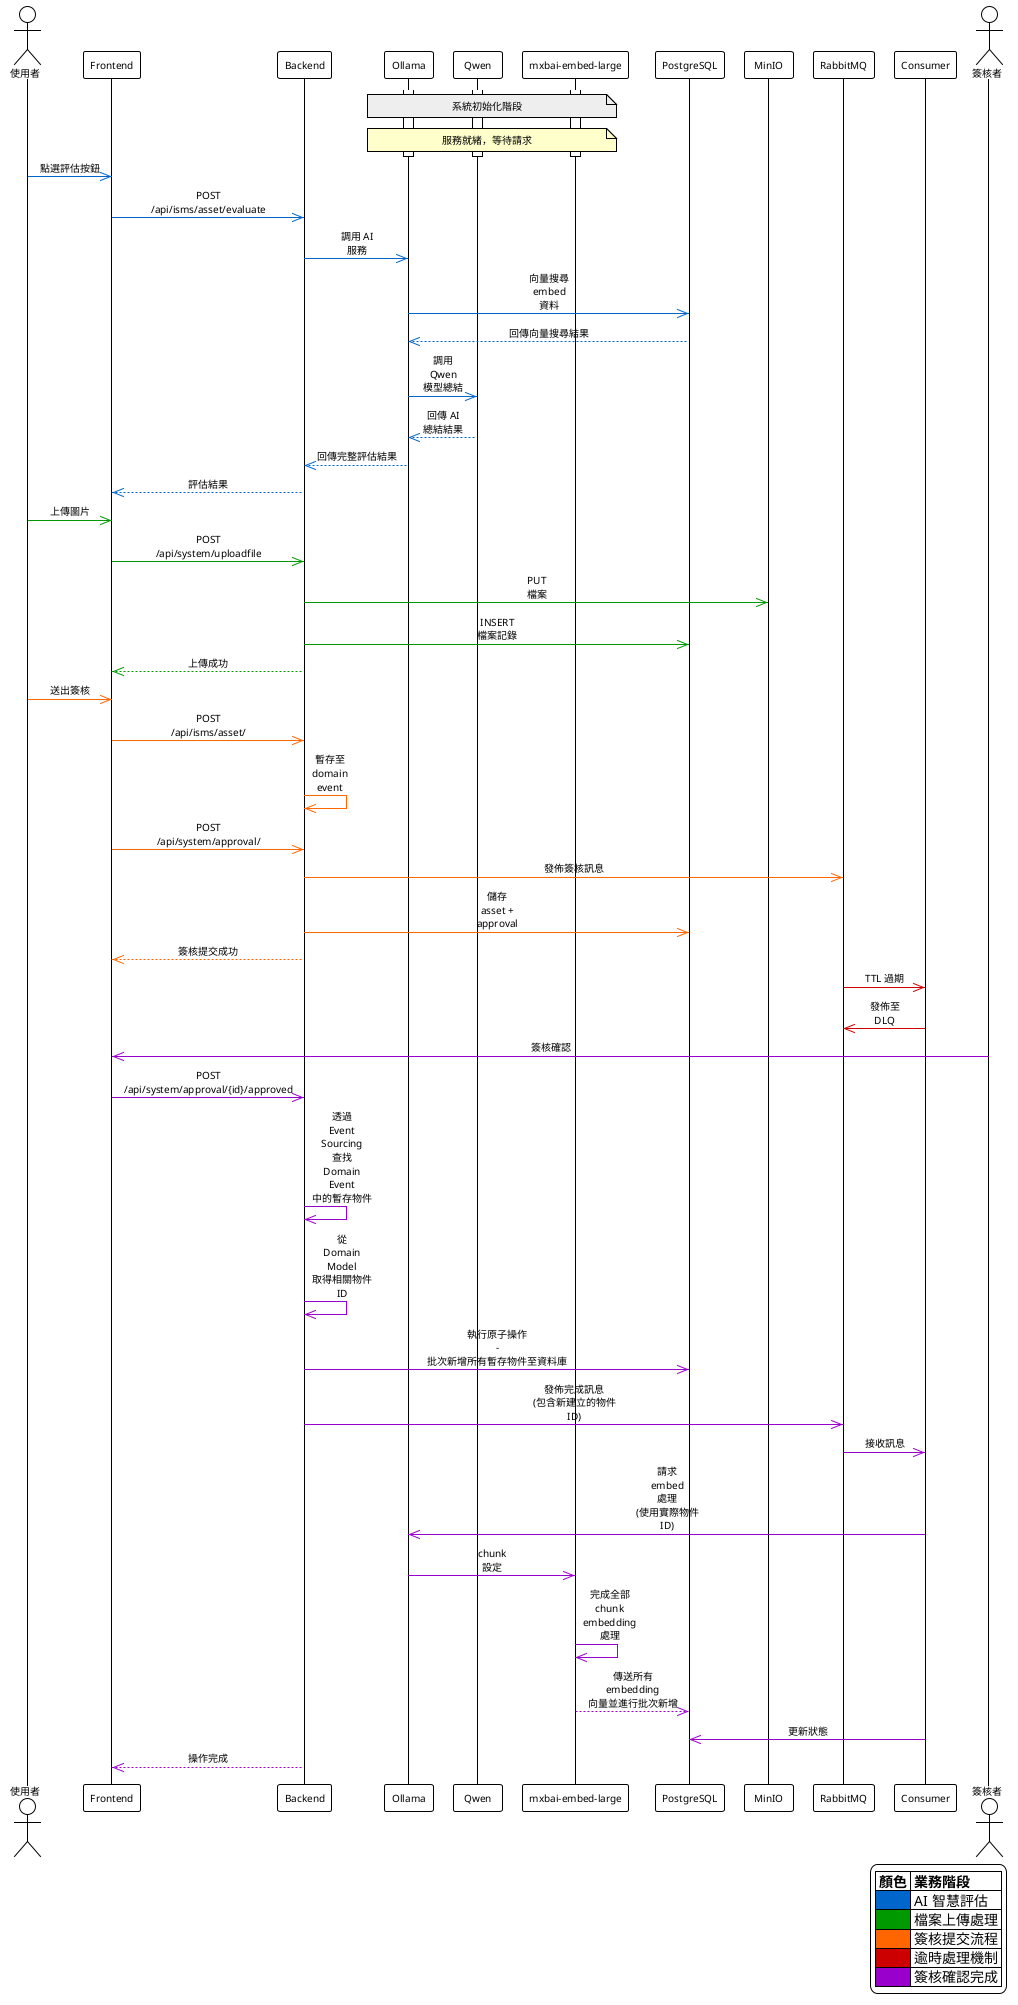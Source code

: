 @startuml
!theme plain
skinparam sequenceMessageAlign center
skinparam maxMessageSize 40
skinparam ParticipantPadding 5
skinparam BoxPadding 3
skinparam minClassWidth 35
skinparam ArrowFontSize 10
skinparam ParticipantFontSize 11
skinparam sequence {
    ArrowThickness 1
    LifeLineBorderThickness 1
    ParticipantBorderThickness 1
    MessageAlignment center
}
skinparam DefaultFontSize 10
skinparam NoteBackgroundColor #FFFFCC
skinparam NoteBorderThickness 1

actor User as "使用者"
participant Frontend
participant Backend
participant Ollama
participant Qwen
participant "mxbai-embed-large" as MxbaiEmbed
participant PostgreSQL
participant MinIO
participant RabbitMQ
participant Consumer
actor Approver as "簽核者"

legend right
  |= 顏色 |= 業務階段 |
  |<#0066CC>     | AI 智慧評估 |
  |<#009900>     | 檔案上傳處理 |
  |<#FF6600>     | 簽核提交流程 |
  |<#CC0000>     | 逾時處理機制 |
  |<#9900CC>     | 簽核確認完成 |
endlegend

note over Ollama, MxbaiEmbed #EEEEEE: 系統初始化階段
activate Ollama
activate Qwen
activate MxbaiEmbed
note over Ollama, MxbaiEmbed: 服務就緒，等待請求

deactivate Ollama
deactivate Qwen
deactivate MxbaiEmbed

User -[#0066CC]>> Frontend: 點選評估按鈕
Frontend -[#0066CC]>> Backend: POST /api/isms/asset/evaluate
Backend -[#0066CC]>> Ollama: 調用 AI 服務
Ollama -[#0066CC]>> PostgreSQL: 向量搜尋 embed 資料
PostgreSQL --[#0066CC]>> Ollama: 回傳向量搜尋結果
Ollama -[#0066CC]>> Qwen: 調用 Qwen 模型總結
Qwen --[#0066CC]>> Ollama: 回傳 AI 總結結果
Ollama --[#0066CC]>> Backend: 回傳完整評估結果
Backend --[#0066CC]>> Frontend: 評估結果
User -[#009900]>> Frontend: 上傳圖片
Frontend -[#009900]>> Backend: POST /api/system/uploadfile
Backend -[#009900]>> MinIO: PUT 檔案
Backend -[#009900]>> PostgreSQL: INSERT 檔案記錄
Backend --[#009900]>> Frontend: 上傳成功
User -[#FF6600]>> Frontend: 送出簽核
Frontend -[#FF6600]>> Backend: POST /api/isms/asset/
Backend -[#FF6600]>> Backend: 暫存至 domain event
Frontend -[#FF6600]>> Backend: POST /api/system/approval/
Backend -[#FF6600]>> RabbitMQ: 發佈簽核訊息
Backend -[#FF6600]>> PostgreSQL: 儲存 asset + approval
Backend --[#FF6600]>> Frontend: 簽核提交成功
RabbitMQ -[#CC0000]>> Consumer: TTL 過期
Consumer -[#CC0000]>> RabbitMQ: 發佈至 DLQ
Approver -[#9900CC]>> Frontend: 簽核確認
Frontend -[#9900CC]>> Backend: POST /api/system/approval/{id}/approved
Backend -[#9900CC]>> Backend: 透過 Event Sourcing 查找 Domain Event 中的暫存物件
Backend -[#9900CC]>> Backend: 從 Domain Model 取得相關物件 ID
Backend -[#9900CC]>> PostgreSQL: 執行原子操作 - 批次新增所有暫存物件至資料庫
Backend -[#9900CC]>> RabbitMQ: 發佈完成訊息 (包含新建立的物件 ID)
RabbitMQ -[#9900CC]>> Consumer: 接收訊息
Consumer -[#9900CC]>> Ollama: 請求 embed 處理 (使用實際物件 ID)
Ollama -[#9900CC]>> MxbaiEmbed: chunk 設定
MxbaiEmbed -[#9900CC]>> MxbaiEmbed: 完成全部 chunk embedding 處理
MxbaiEmbed --[#9900CC]>> PostgreSQL: 傳送所有 embedding 向量並進行批次新增
Consumer -[#9900CC]>> PostgreSQL: 更新狀態
Backend --[#9900CC]>> Frontend: 操作完成
@enduml
